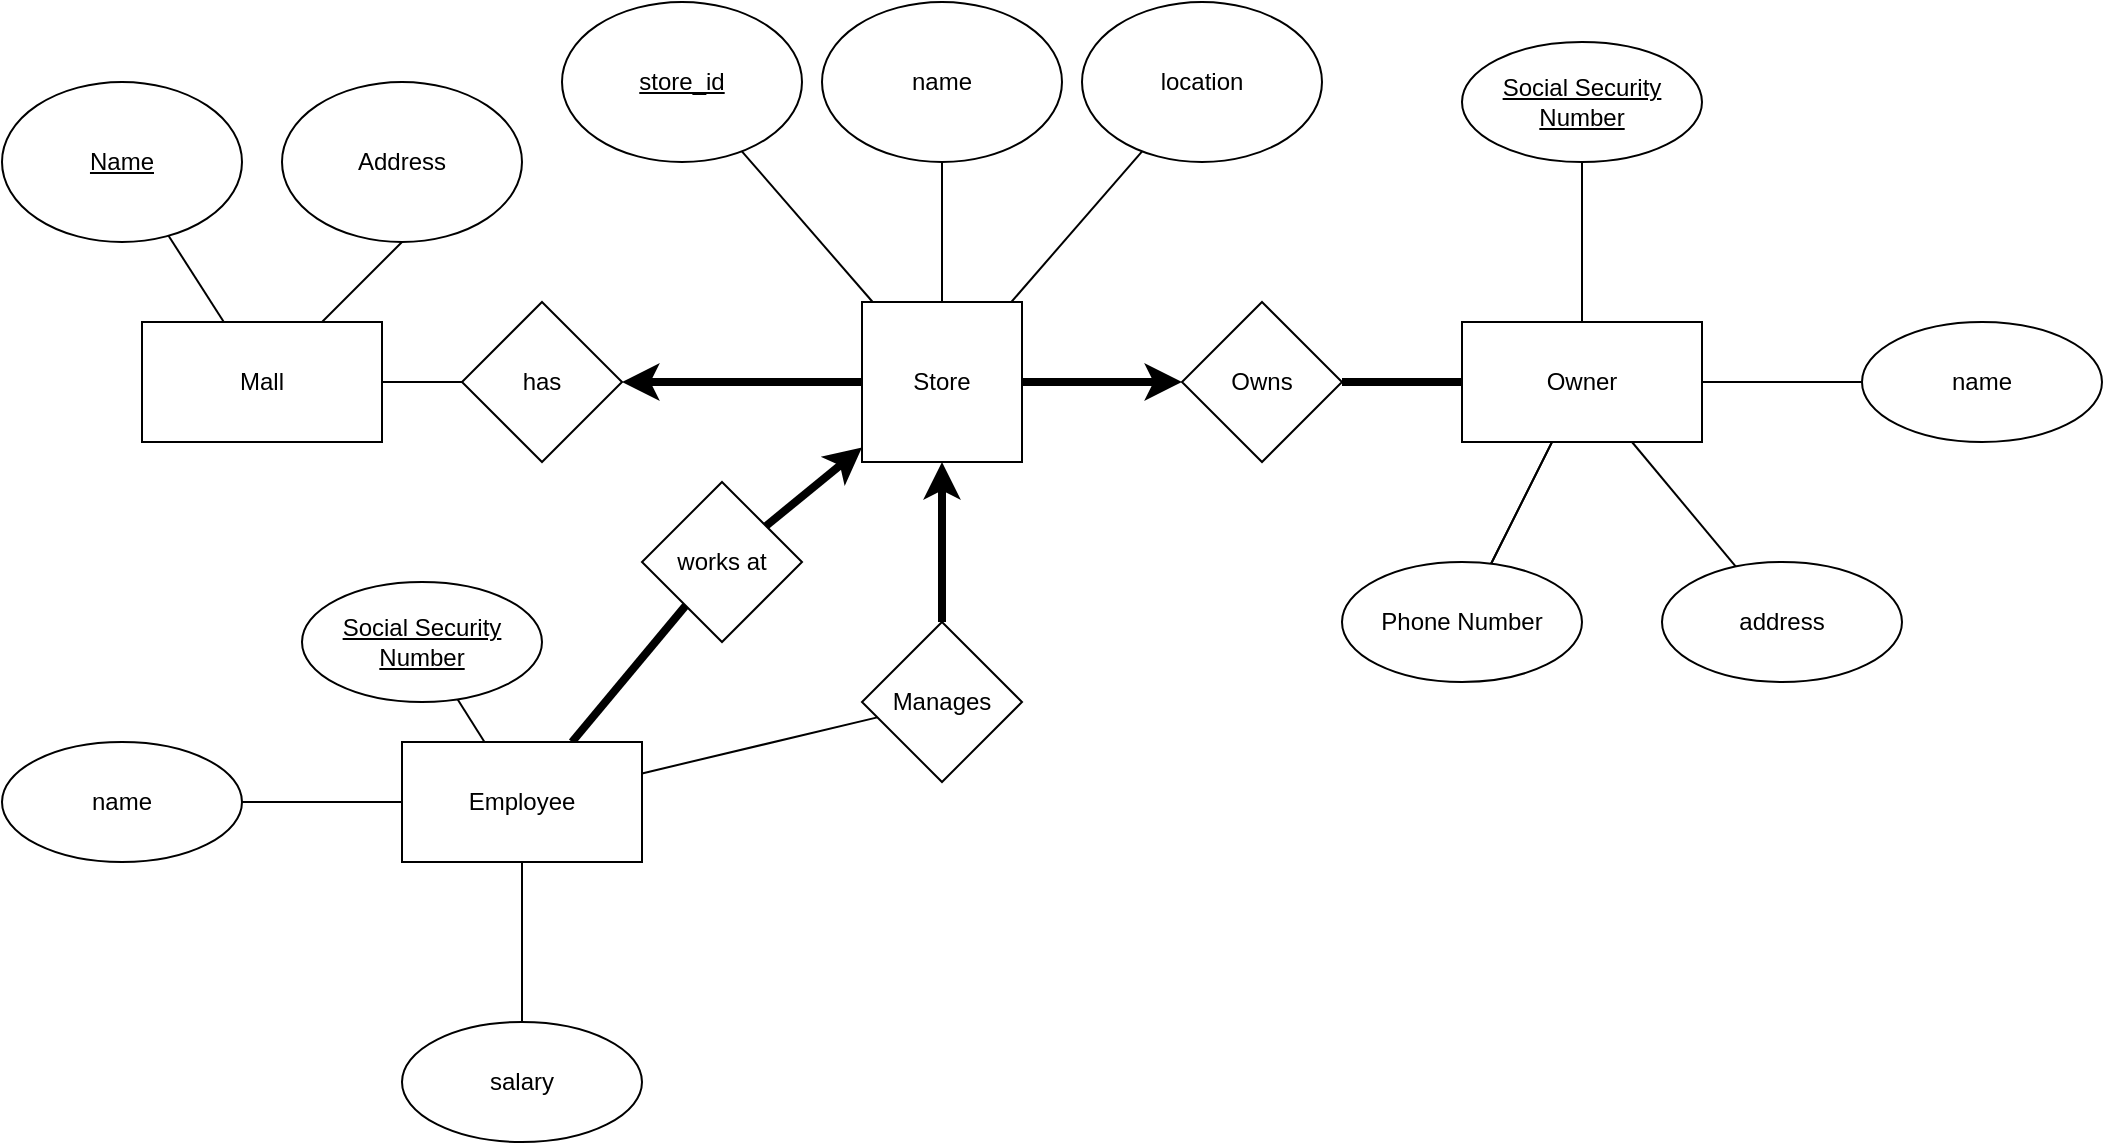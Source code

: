 <mxfile version="15.2.9" type="github">
  <diagram name="Page-1" id="e56a1550-8fbb-45ad-956c-1786394a9013">
    <mxGraphModel dx="1209" dy="700" grid="1" gridSize="10" guides="1" tooltips="1" connect="1" arrows="1" fold="1" page="1" pageScale="1" pageWidth="1100" pageHeight="850" background="none" math="0" shadow="0">
      <root>
        <mxCell id="0" />
        <mxCell id="1" parent="0" />
        <mxCell id="-FHoIz2lVmXjxHd83ozA-1" value="Mall" style="rounded=0;whiteSpace=wrap;html=1;" parent="1" vertex="1">
          <mxGeometry x="130" y="250" width="120" height="60" as="geometry" />
        </mxCell>
        <mxCell id="-FHoIz2lVmXjxHd83ozA-2" value="has" style="rhombus;whiteSpace=wrap;html=1;" parent="1" vertex="1">
          <mxGeometry x="290" y="240" width="80" height="80" as="geometry" />
        </mxCell>
        <mxCell id="aDjlyof0GRSkCu4bKaut-3" value="" style="edgeStyle=orthogonalEdgeStyle;rounded=0;orthogonalLoop=1;jettySize=auto;html=1;strokeWidth=4;" edge="1" parent="1" source="-FHoIz2lVmXjxHd83ozA-3" target="-FHoIz2lVmXjxHd83ozA-2">
          <mxGeometry relative="1" as="geometry" />
        </mxCell>
        <mxCell id="aDjlyof0GRSkCu4bKaut-17" value="" style="edgeStyle=none;rounded=1;orthogonalLoop=1;jettySize=auto;html=1;startArrow=none;startFill=0;endArrow=classic;endFill=1;strokeColor=default;strokeWidth=4;" edge="1" parent="1" source="-FHoIz2lVmXjxHd83ozA-3" target="aDjlyof0GRSkCu4bKaut-16">
          <mxGeometry relative="1" as="geometry" />
        </mxCell>
        <mxCell id="aDjlyof0GRSkCu4bKaut-30" value="" style="edgeStyle=none;rounded=1;orthogonalLoop=1;jettySize=auto;html=1;startArrow=classic;startFill=1;endArrow=none;endFill=0;strokeColor=default;strokeWidth=4;" edge="1" parent="1" source="-FHoIz2lVmXjxHd83ozA-3" target="aDjlyof0GRSkCu4bKaut-29">
          <mxGeometry relative="1" as="geometry" />
        </mxCell>
        <mxCell id="-FHoIz2lVmXjxHd83ozA-3" value="Store" style="whiteSpace=wrap;html=1;aspect=fixed;" parent="1" vertex="1">
          <mxGeometry x="490" y="240" width="80" height="80" as="geometry" />
        </mxCell>
        <mxCell id="aDjlyof0GRSkCu4bKaut-1" value="" style="endArrow=none;html=1;exitX=1;exitY=0.5;exitDx=0;exitDy=0;entryX=0;entryY=0.5;entryDx=0;entryDy=0;" edge="1" parent="1" source="-FHoIz2lVmXjxHd83ozA-1" target="-FHoIz2lVmXjxHd83ozA-2">
          <mxGeometry width="50" height="50" relative="1" as="geometry">
            <mxPoint x="520" y="380" as="sourcePoint" />
            <mxPoint x="570" y="330" as="targetPoint" />
          </mxGeometry>
        </mxCell>
        <mxCell id="aDjlyof0GRSkCu4bKaut-7" style="edgeStyle=none;rounded=1;orthogonalLoop=1;jettySize=auto;html=1;startArrow=none;startFill=0;endArrow=none;endFill=0;strokeColor=default;strokeWidth=1;" edge="1" parent="1" source="aDjlyof0GRSkCu4bKaut-4" target="-FHoIz2lVmXjxHd83ozA-1">
          <mxGeometry relative="1" as="geometry" />
        </mxCell>
        <mxCell id="aDjlyof0GRSkCu4bKaut-4" value="&lt;u&gt;Name&lt;/u&gt;" style="ellipse;whiteSpace=wrap;html=1;" vertex="1" parent="1">
          <mxGeometry x="60" y="130" width="120" height="80" as="geometry" />
        </mxCell>
        <mxCell id="aDjlyof0GRSkCu4bKaut-6" style="rounded=1;orthogonalLoop=1;jettySize=auto;html=1;exitX=0.5;exitY=1;exitDx=0;exitDy=0;strokeWidth=1;strokeColor=default;startArrow=none;startFill=0;endArrow=none;endFill=0;" edge="1" parent="1" source="aDjlyof0GRSkCu4bKaut-5" target="-FHoIz2lVmXjxHd83ozA-1">
          <mxGeometry relative="1" as="geometry" />
        </mxCell>
        <mxCell id="aDjlyof0GRSkCu4bKaut-5" value="Address" style="ellipse;whiteSpace=wrap;html=1;" vertex="1" parent="1">
          <mxGeometry x="200" y="130" width="120" height="80" as="geometry" />
        </mxCell>
        <mxCell id="aDjlyof0GRSkCu4bKaut-13" style="edgeStyle=none;rounded=1;orthogonalLoop=1;jettySize=auto;html=1;startArrow=none;startFill=0;endArrow=none;endFill=0;strokeColor=default;strokeWidth=1;" edge="1" parent="1" source="aDjlyof0GRSkCu4bKaut-8" target="-FHoIz2lVmXjxHd83ozA-3">
          <mxGeometry relative="1" as="geometry" />
        </mxCell>
        <mxCell id="aDjlyof0GRSkCu4bKaut-8" value="&lt;u&gt;store_id&lt;span style=&quot;white-space: pre&quot;&gt;&lt;/span&gt;&lt;/u&gt;" style="ellipse;whiteSpace=wrap;html=1;" vertex="1" parent="1">
          <mxGeometry x="340" y="90" width="120" height="80" as="geometry" />
        </mxCell>
        <mxCell id="aDjlyof0GRSkCu4bKaut-14" style="edgeStyle=none;rounded=1;orthogonalLoop=1;jettySize=auto;html=1;startArrow=none;startFill=0;endArrow=none;endFill=0;strokeColor=default;strokeWidth=1;" edge="1" parent="1" source="aDjlyof0GRSkCu4bKaut-9" target="-FHoIz2lVmXjxHd83ozA-3">
          <mxGeometry relative="1" as="geometry" />
        </mxCell>
        <mxCell id="aDjlyof0GRSkCu4bKaut-9" value="name" style="ellipse;whiteSpace=wrap;html=1;" vertex="1" parent="1">
          <mxGeometry x="470" y="90" width="120" height="80" as="geometry" />
        </mxCell>
        <mxCell id="aDjlyof0GRSkCu4bKaut-15" style="edgeStyle=none;rounded=1;orthogonalLoop=1;jettySize=auto;html=1;startArrow=none;startFill=0;endArrow=none;endFill=0;strokeColor=default;strokeWidth=1;" edge="1" parent="1" source="aDjlyof0GRSkCu4bKaut-11" target="-FHoIz2lVmXjxHd83ozA-3">
          <mxGeometry relative="1" as="geometry" />
        </mxCell>
        <mxCell id="aDjlyof0GRSkCu4bKaut-11" value="location" style="ellipse;whiteSpace=wrap;html=1;" vertex="1" parent="1">
          <mxGeometry x="600" y="90" width="120" height="80" as="geometry" />
        </mxCell>
        <mxCell id="aDjlyof0GRSkCu4bKaut-19" value="" style="edgeStyle=none;rounded=1;orthogonalLoop=1;jettySize=auto;html=1;startArrow=none;startFill=0;endArrow=none;endFill=0;strokeColor=default;strokeWidth=4;" edge="1" parent="1" source="aDjlyof0GRSkCu4bKaut-16" target="aDjlyof0GRSkCu4bKaut-18">
          <mxGeometry relative="1" as="geometry" />
        </mxCell>
        <mxCell id="aDjlyof0GRSkCu4bKaut-16" value="Owns" style="rhombus;whiteSpace=wrap;html=1;" vertex="1" parent="1">
          <mxGeometry x="650" y="240" width="80" height="80" as="geometry" />
        </mxCell>
        <mxCell id="aDjlyof0GRSkCu4bKaut-21" value="" style="edgeStyle=none;rounded=1;orthogonalLoop=1;jettySize=auto;html=1;startArrow=none;startFill=0;endArrow=none;endFill=0;strokeColor=default;strokeWidth=1;" edge="1" parent="1" source="aDjlyof0GRSkCu4bKaut-18" target="aDjlyof0GRSkCu4bKaut-20">
          <mxGeometry relative="1" as="geometry" />
        </mxCell>
        <mxCell id="aDjlyof0GRSkCu4bKaut-23" value="" style="edgeStyle=none;rounded=1;orthogonalLoop=1;jettySize=auto;html=1;startArrow=none;startFill=0;endArrow=none;endFill=0;strokeColor=default;strokeWidth=1;" edge="1" parent="1" source="aDjlyof0GRSkCu4bKaut-18" target="aDjlyof0GRSkCu4bKaut-22">
          <mxGeometry relative="1" as="geometry" />
        </mxCell>
        <mxCell id="aDjlyof0GRSkCu4bKaut-25" value="" style="edgeStyle=none;rounded=1;orthogonalLoop=1;jettySize=auto;html=1;startArrow=none;startFill=0;endArrow=none;endFill=0;strokeColor=default;strokeWidth=1;" edge="1" parent="1" source="aDjlyof0GRSkCu4bKaut-18" target="aDjlyof0GRSkCu4bKaut-24">
          <mxGeometry relative="1" as="geometry" />
        </mxCell>
        <mxCell id="aDjlyof0GRSkCu4bKaut-26" value="" style="edgeStyle=none;rounded=1;orthogonalLoop=1;jettySize=auto;html=1;startArrow=none;startFill=0;endArrow=none;endFill=0;strokeColor=default;strokeWidth=1;" edge="1" parent="1" source="aDjlyof0GRSkCu4bKaut-18" target="aDjlyof0GRSkCu4bKaut-24">
          <mxGeometry relative="1" as="geometry" />
        </mxCell>
        <mxCell id="aDjlyof0GRSkCu4bKaut-18" value="Owner" style="whiteSpace=wrap;html=1;" vertex="1" parent="1">
          <mxGeometry x="790" y="250" width="120" height="60" as="geometry" />
        </mxCell>
        <mxCell id="aDjlyof0GRSkCu4bKaut-20" value="&lt;u&gt;Social Security Number&lt;br&gt;&lt;/u&gt;" style="ellipse;whiteSpace=wrap;html=1;" vertex="1" parent="1">
          <mxGeometry x="790" y="110" width="120" height="60" as="geometry" />
        </mxCell>
        <mxCell id="aDjlyof0GRSkCu4bKaut-22" value="name" style="ellipse;whiteSpace=wrap;html=1;" vertex="1" parent="1">
          <mxGeometry x="990" y="250" width="120" height="60" as="geometry" />
        </mxCell>
        <mxCell id="aDjlyof0GRSkCu4bKaut-24" value="Phone Number" style="ellipse;whiteSpace=wrap;html=1;" vertex="1" parent="1">
          <mxGeometry x="730" y="370" width="120" height="60" as="geometry" />
        </mxCell>
        <mxCell id="aDjlyof0GRSkCu4bKaut-28" style="edgeStyle=none;rounded=1;orthogonalLoop=1;jettySize=auto;html=1;startArrow=none;startFill=0;endArrow=none;endFill=0;strokeColor=default;strokeWidth=1;" edge="1" parent="1" source="aDjlyof0GRSkCu4bKaut-27" target="aDjlyof0GRSkCu4bKaut-18">
          <mxGeometry relative="1" as="geometry" />
        </mxCell>
        <mxCell id="aDjlyof0GRSkCu4bKaut-27" value="address" style="ellipse;whiteSpace=wrap;html=1;" vertex="1" parent="1">
          <mxGeometry x="890" y="370" width="120" height="60" as="geometry" />
        </mxCell>
        <mxCell id="aDjlyof0GRSkCu4bKaut-32" value="" style="edgeStyle=none;rounded=1;orthogonalLoop=1;jettySize=auto;html=1;startArrow=none;startFill=0;endArrow=none;endFill=0;strokeColor=default;strokeWidth=1;" edge="1" parent="1" source="aDjlyof0GRSkCu4bKaut-29" target="aDjlyof0GRSkCu4bKaut-31">
          <mxGeometry relative="1" as="geometry">
            <mxPoint x="440" y="490" as="sourcePoint" />
          </mxGeometry>
        </mxCell>
        <mxCell id="aDjlyof0GRSkCu4bKaut-29" value="Manages" style="rhombus;whiteSpace=wrap;html=1;" vertex="1" parent="1">
          <mxGeometry x="490" y="400" width="80" height="80" as="geometry" />
        </mxCell>
        <mxCell id="aDjlyof0GRSkCu4bKaut-33" style="edgeStyle=none;rounded=1;orthogonalLoop=1;jettySize=auto;html=1;startArrow=none;startFill=0;endArrow=none;endFill=0;strokeColor=default;strokeWidth=4;" edge="1" parent="1" source="aDjlyof0GRSkCu4bKaut-31" target="aDjlyof0GRSkCu4bKaut-41">
          <mxGeometry relative="1" as="geometry">
            <mxPoint x="372.5" y="422.5" as="targetPoint" />
          </mxGeometry>
        </mxCell>
        <mxCell id="aDjlyof0GRSkCu4bKaut-35" value="" style="edgeStyle=none;rounded=1;orthogonalLoop=1;jettySize=auto;html=1;startArrow=none;startFill=0;endArrow=none;endFill=0;strokeColor=default;strokeWidth=1;" edge="1" parent="1" source="aDjlyof0GRSkCu4bKaut-31" target="aDjlyof0GRSkCu4bKaut-34">
          <mxGeometry relative="1" as="geometry" />
        </mxCell>
        <mxCell id="aDjlyof0GRSkCu4bKaut-37" value="" style="edgeStyle=none;rounded=1;orthogonalLoop=1;jettySize=auto;html=1;startArrow=none;startFill=0;endArrow=none;endFill=0;strokeColor=default;strokeWidth=1;" edge="1" parent="1" source="aDjlyof0GRSkCu4bKaut-31" target="aDjlyof0GRSkCu4bKaut-36">
          <mxGeometry relative="1" as="geometry" />
        </mxCell>
        <mxCell id="aDjlyof0GRSkCu4bKaut-31" value="Employee" style="whiteSpace=wrap;html=1;strokeWidth=1;" vertex="1" parent="1">
          <mxGeometry x="260" y="460" width="120" height="60" as="geometry" />
        </mxCell>
        <mxCell id="aDjlyof0GRSkCu4bKaut-34" value="name" style="ellipse;whiteSpace=wrap;html=1;" vertex="1" parent="1">
          <mxGeometry x="60" y="460" width="120" height="60" as="geometry" />
        </mxCell>
        <mxCell id="aDjlyof0GRSkCu4bKaut-36" value="salary" style="ellipse;whiteSpace=wrap;html=1;" vertex="1" parent="1">
          <mxGeometry x="260" y="600" width="120" height="60" as="geometry" />
        </mxCell>
        <mxCell id="aDjlyof0GRSkCu4bKaut-40" style="edgeStyle=none;rounded=1;orthogonalLoop=1;jettySize=auto;html=1;startArrow=none;startFill=0;endArrow=none;endFill=0;strokeColor=default;strokeWidth=1;" edge="1" parent="1" source="aDjlyof0GRSkCu4bKaut-39" target="aDjlyof0GRSkCu4bKaut-31">
          <mxGeometry relative="1" as="geometry" />
        </mxCell>
        <mxCell id="aDjlyof0GRSkCu4bKaut-39" value="&lt;u&gt;Social Security Number&lt;br&gt;&lt;/u&gt;" style="ellipse;whiteSpace=wrap;html=1;" vertex="1" parent="1">
          <mxGeometry x="210" y="380" width="120" height="60" as="geometry" />
        </mxCell>
        <mxCell id="aDjlyof0GRSkCu4bKaut-42" style="edgeStyle=none;rounded=1;orthogonalLoop=1;jettySize=auto;html=1;startArrow=none;startFill=0;endArrow=classic;endFill=1;strokeColor=default;strokeWidth=4;" edge="1" parent="1" source="aDjlyof0GRSkCu4bKaut-41" target="-FHoIz2lVmXjxHd83ozA-3">
          <mxGeometry relative="1" as="geometry" />
        </mxCell>
        <mxCell id="aDjlyof0GRSkCu4bKaut-41" value="works at" style="rhombus;whiteSpace=wrap;html=1;strokeWidth=1;" vertex="1" parent="1">
          <mxGeometry x="380" y="330" width="80" height="80" as="geometry" />
        </mxCell>
      </root>
    </mxGraphModel>
  </diagram>
</mxfile>
